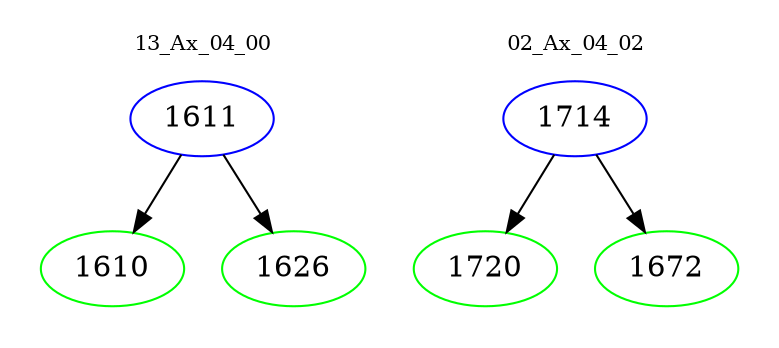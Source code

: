 digraph{
subgraph cluster_0 {
color = white
label = "13_Ax_04_00";
fontsize=10;
T0_1611 [label="1611", color="blue"]
T0_1611 -> T0_1610 [color="black"]
T0_1610 [label="1610", color="green"]
T0_1611 -> T0_1626 [color="black"]
T0_1626 [label="1626", color="green"]
}
subgraph cluster_1 {
color = white
label = "02_Ax_04_02";
fontsize=10;
T1_1714 [label="1714", color="blue"]
T1_1714 -> T1_1720 [color="black"]
T1_1720 [label="1720", color="green"]
T1_1714 -> T1_1672 [color="black"]
T1_1672 [label="1672", color="green"]
}
}
